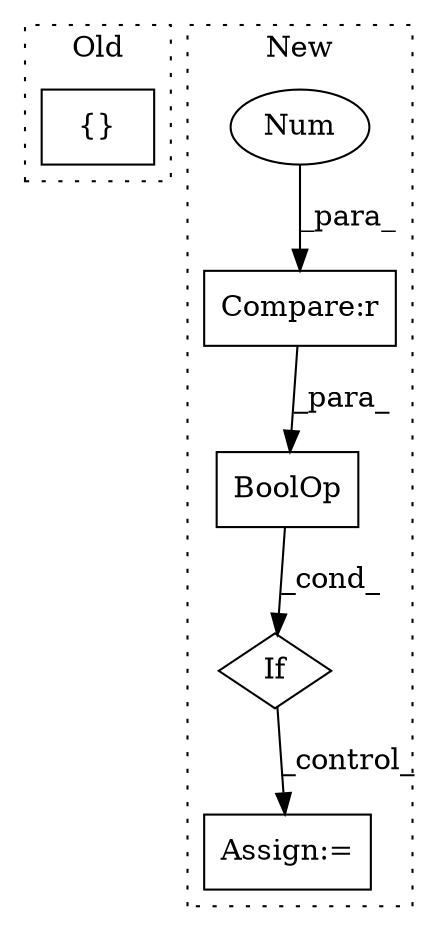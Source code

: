 digraph G {
subgraph cluster0 {
1 [label="{}" a="59" s="7744,7746" l="1,0" shape="box"];
label = "Old";
style="dotted";
}
subgraph cluster1 {
2 [label="BoolOp" a="72" s="9404" l="40" shape="box"];
3 [label="If" a="96" s="9401,9444" l="3,14" shape="diamond"];
4 [label="Assign:=" a="68" s="9464" l="3" shape="box"];
5 [label="Compare:r" a="40" s="9404" l="17" shape="box"];
6 [label="Num" a="76" s="9420" l="1" shape="ellipse"];
label = "New";
style="dotted";
}
2 -> 3 [label="_cond_"];
3 -> 4 [label="_control_"];
5 -> 2 [label="_para_"];
6 -> 5 [label="_para_"];
}
